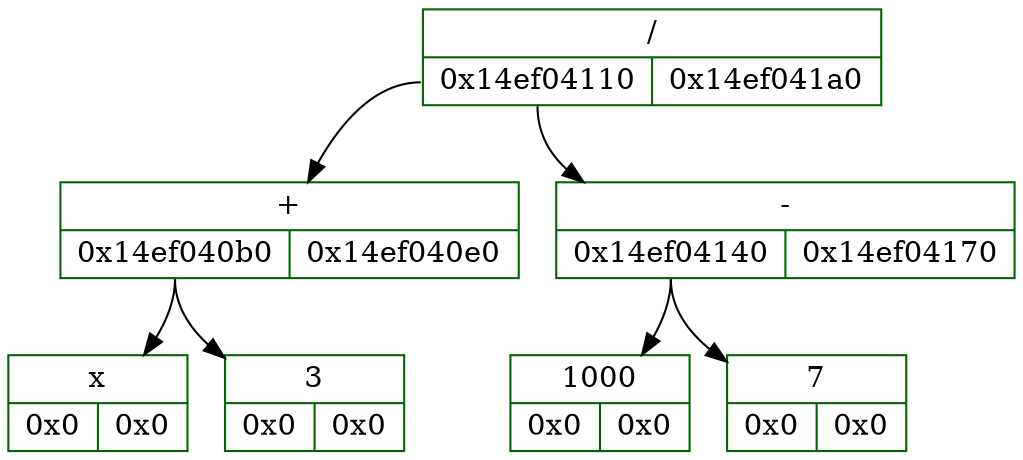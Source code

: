 digraph D{
	rankdir = TB

	node_7 [color = "darkgreen", style = "filled", shape = "record", fillcolor = "white", label = "{ /  | {<fl7> 0x14ef04110 | <fr7> 0x14ef041a0}}"]
	node_7: <fl7> -> node_6 [color = "black", arrowhead = "normal", label = ""]
	node_6 [color = "darkgreen", style = "filled", shape = "record", fillcolor = "white", label = "{ +  | {<fl6> 0x14ef040b0 | <fr6> 0x14ef040e0}}"]
	node_6: <fl6> -> node_5 [color = "black", arrowhead = "normal", label = ""]
	node_5 [color = "darkgreen", style = "filled", shape = "record", fillcolor = "white", label = "{ x  | {<fl5> 0x0 | <fr5> 0x0}}"]
	node_6: <fl6> -> node_4 [color = "black", arrowhead = "normal", label = ""]
	node_4 [color = "darkgreen", style = "filled", shape = "record", fillcolor = "white", label = "{3  | {<fl4> 0x0 | <fr4> 0x0}}"]
	node_7: <fl7> -> node_3 [color = "black", arrowhead = "normal", label = ""]
	node_3 [color = "darkgreen", style = "filled", shape = "record", fillcolor = "white", label = "{ -  | {<fl3> 0x14ef04140 | <fr3> 0x14ef04170}}"]
	node_3: <fl3> -> node_2 [color = "black", arrowhead = "normal", label = ""]
	node_2 [color = "darkgreen", style = "filled", shape = "record", fillcolor = "white", label = "{1000  | {<fl2> 0x0 | <fr2> 0x0}}"]
	node_3: <fl3> -> node_1 [color = "black", arrowhead = "normal", label = ""]
	node_1 [color = "darkgreen", style = "filled", shape = "record", fillcolor = "white", label = "{7  | {<fl1> 0x0 | <fr1> 0x0}}"]
}